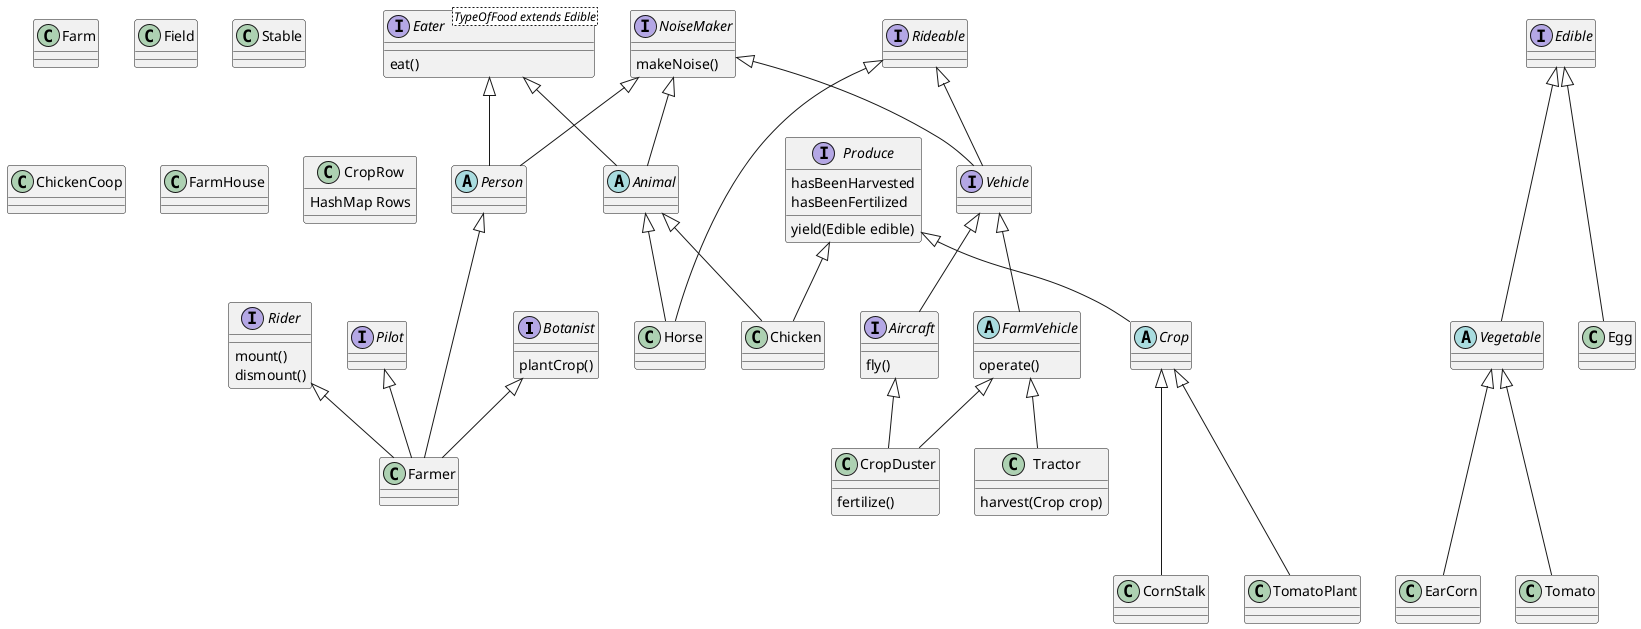 @startuml
'https://plantuml.com/sequence-diagram

Botanist <|-- Farmer
Rider <|-- Farmer

Pilot <|-- Farmer
Person <|--- Farmer
NoiseMaker <|-- Person
NoiseMaker <|-- Animal
Eater <|-- Person
Eater <|-- Animal

Crop <|--- TomatoPlant
Crop <|--- CornStalk

Animal <|-- Horse
Animal <|-- Chicken


Produce <|-- Chicken
Produce <|-- Crop

Edible <|--- Vegetable
Vegetable <|--- EarCorn
Vegetable <|--- Tomato
Edible <|--- Egg

Rideable <|-- Horse
Rideable <|-- Vehicle

Vehicle <|-- Aircraft
Vehicle <|-- FarmVehicle

Aircraft <|-- CropDuster
FarmVehicle <|-- CropDuster
FarmVehicle <|-- Tractor

NoiseMaker <|-- Vehicle

class Farm

'INTERFACES
interface Edible
interface Produce{
yield(Edible edible)
hasBeenHarvested
hasBeenFertilized
}
interface NoiseMaker{
makeNoise()
}
interface Botanist {
plantCrop()
}
interface Rider {
mount()
dismount()
}
interface Eater <TypeOfFood extends Edible> {
eat()
}
interface Pilot
interface Aircraft {
fly()
}
interface Vehicle

'ABSTRACT CLASSES
abstract class Animal
abstract class Person
abstract class Crop
abstract class Vegetable

'CLASSES
abstract class FarmVehicle {
operate()
}
class Farmer
class Horse
class Chicken
class Field{}
class Tomato
class EarCorn
class Egg
class Stable
class ChickenCoop
class FarmHouse
class CropRow {
HashMap Rows
}
class Tractor{
harvest(Crop crop)
}
class CropDuster{
fertilize()
}
interface Rideable

@enduml